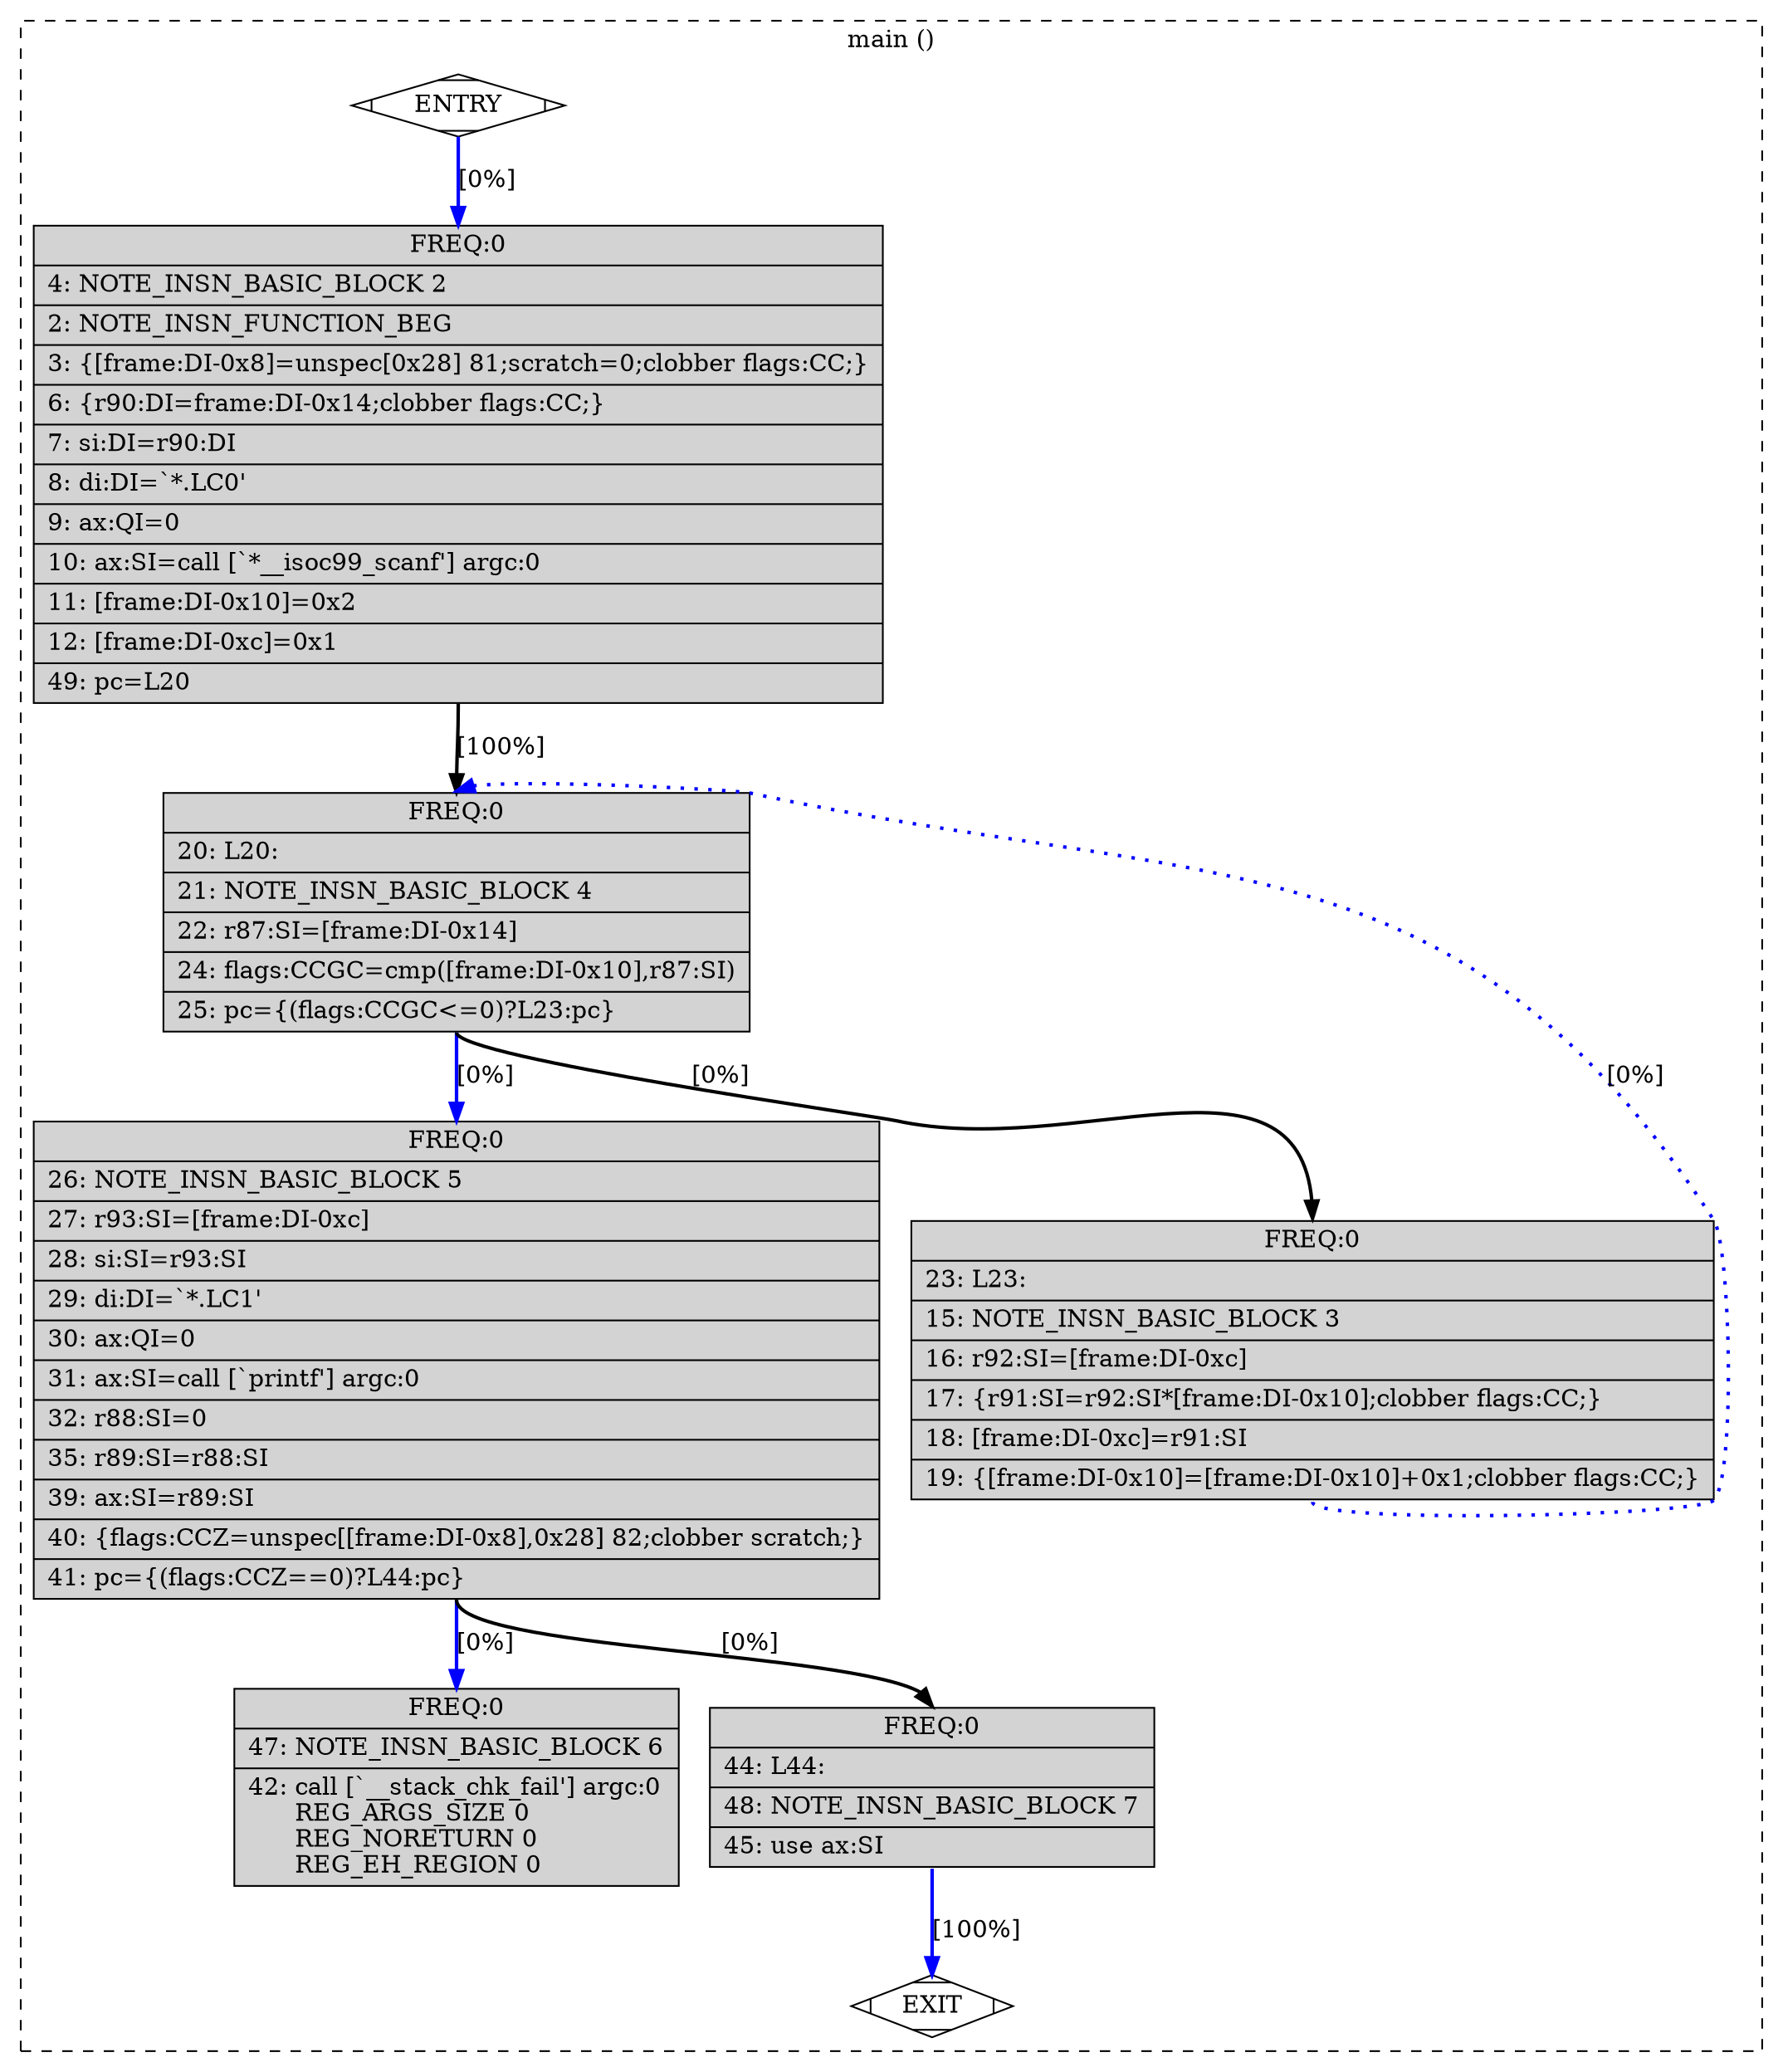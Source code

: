 digraph "test.c.265r.split1" {
overlap=false;
subgraph "cluster_main" {
	style="dashed";
	color="black";
	label="main ()";
	fn_0_basic_block_0 [shape=Mdiamond,style=filled,fillcolor=white,label="ENTRY"];

	fn_0_basic_block_2 [shape=record,style=filled,fillcolor=lightgrey,label="{ FREQ:0 |\ \ \ \ 4:\ NOTE_INSN_BASIC_BLOCK\ 2\l\
|\ \ \ \ 2:\ NOTE_INSN_FUNCTION_BEG\l\
|\ \ \ \ 3:\ \{[frame:DI-0x8]=unspec[0x28]\ 81;scratch=0;clobber\ flags:CC;\}\l\
|\ \ \ \ 6:\ \{r90:DI=frame:DI-0x14;clobber\ flags:CC;\}\l\
|\ \ \ \ 7:\ si:DI=r90:DI\l\
|\ \ \ \ 8:\ di:DI=`*.LC0'\l\
|\ \ \ \ 9:\ ax:QI=0\l\
|\ \ \ 10:\ ax:SI=call\ [`*__isoc99_scanf']\ argc:0\l\
|\ \ \ 11:\ [frame:DI-0x10]=0x2\l\
|\ \ \ 12:\ [frame:DI-0xc]=0x1\l\
|\ \ \ 49:\ pc=L20\l\
}"];

	fn_0_basic_block_4 [shape=record,style=filled,fillcolor=lightgrey,label="{ FREQ:0 |\ \ \ 20:\ L20:\l\
|\ \ \ 21:\ NOTE_INSN_BASIC_BLOCK\ 4\l\
|\ \ \ 22:\ r87:SI=[frame:DI-0x14]\l\
|\ \ \ 24:\ flags:CCGC=cmp([frame:DI-0x10],r87:SI)\l\
|\ \ \ 25:\ pc=\{(flags:CCGC\<=0)?L23:pc\}\l\
}"];

	fn_0_basic_block_5 [shape=record,style=filled,fillcolor=lightgrey,label="{ FREQ:0 |\ \ \ 26:\ NOTE_INSN_BASIC_BLOCK\ 5\l\
|\ \ \ 27:\ r93:SI=[frame:DI-0xc]\l\
|\ \ \ 28:\ si:SI=r93:SI\l\
|\ \ \ 29:\ di:DI=`*.LC1'\l\
|\ \ \ 30:\ ax:QI=0\l\
|\ \ \ 31:\ ax:SI=call\ [`printf']\ argc:0\l\
|\ \ \ 32:\ r88:SI=0\l\
|\ \ \ 35:\ r89:SI=r88:SI\l\
|\ \ \ 39:\ ax:SI=r89:SI\l\
|\ \ \ 40:\ \{flags:CCZ=unspec[[frame:DI-0x8],0x28]\ 82;clobber\ scratch;\}\l\
|\ \ \ 41:\ pc=\{(flags:CCZ==0)?L44:pc\}\l\
}"];

	fn_0_basic_block_6 [shape=record,style=filled,fillcolor=lightgrey,label="{ FREQ:0 |\ \ \ 47:\ NOTE_INSN_BASIC_BLOCK\ 6\l\
|\ \ \ 42:\ call\ [`__stack_chk_fail']\ argc:0\l\
\ \ \ \ \ \ REG_ARGS_SIZE\ 0\l\
\ \ \ \ \ \ REG_NORETURN\ 0\l\
\ \ \ \ \ \ REG_EH_REGION\ 0\l\
}"];

	fn_0_basic_block_7 [shape=record,style=filled,fillcolor=lightgrey,label="{ FREQ:0 |\ \ \ 44:\ L44:\l\
|\ \ \ 48:\ NOTE_INSN_BASIC_BLOCK\ 7\l\
|\ \ \ 45:\ use\ ax:SI\l\
}"];

	fn_0_basic_block_3 [shape=record,style=filled,fillcolor=lightgrey,label="{ FREQ:0 |\ \ \ 23:\ L23:\l\
|\ \ \ 15:\ NOTE_INSN_BASIC_BLOCK\ 3\l\
|\ \ \ 16:\ r92:SI=[frame:DI-0xc]\l\
|\ \ \ 17:\ \{r91:SI=r92:SI*[frame:DI-0x10];clobber\ flags:CC;\}\l\
|\ \ \ 18:\ [frame:DI-0xc]=r91:SI\l\
|\ \ \ 19:\ \{[frame:DI-0x10]=[frame:DI-0x10]+0x1;clobber\ flags:CC;\}\l\
}"];

	fn_0_basic_block_1 [shape=Mdiamond,style=filled,fillcolor=white,label="EXIT"];

	fn_0_basic_block_0:s -> fn_0_basic_block_2:n [style="solid,bold",color=blue,weight=100,constraint=true, label="[0%]"];
	fn_0_basic_block_2:s -> fn_0_basic_block_4:n [style="solid,bold",color=black,weight=10,constraint=true, label="[100%]"];
	fn_0_basic_block_3:s -> fn_0_basic_block_4:n [style="dotted,bold",color=blue,weight=10,constraint=false, label="[0%]"];
	fn_0_basic_block_4:s -> fn_0_basic_block_3:n [style="solid,bold",color=black,weight=10,constraint=true, label="[0%]"];
	fn_0_basic_block_4:s -> fn_0_basic_block_5:n [style="solid,bold",color=blue,weight=100,constraint=true, label="[0%]"];
	fn_0_basic_block_5:s -> fn_0_basic_block_7:n [style="solid,bold",color=black,weight=10,constraint=true, label="[0%]"];
	fn_0_basic_block_5:s -> fn_0_basic_block_6:n [style="solid,bold",color=blue,weight=100,constraint=true, label="[0%]"];
	fn_0_basic_block_7:s -> fn_0_basic_block_1:n [style="solid,bold",color=blue,weight=100,constraint=true, label="[100%]"];
	fn_0_basic_block_0:s -> fn_0_basic_block_1:n [style="invis",constraint=true];
}
}
